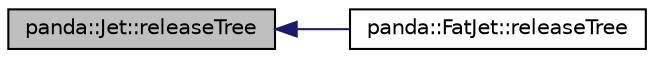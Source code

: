 digraph "panda::Jet::releaseTree"
{
 // INTERACTIVE_SVG=YES
  edge [fontname="Helvetica",fontsize="10",labelfontname="Helvetica",labelfontsize="10"];
  node [fontname="Helvetica",fontsize="10",shape=record];
  rankdir="LR";
  Node1 [label="panda::Jet::releaseTree",height=0.2,width=0.4,color="black", fillcolor="grey75", style="filled" fontcolor="black"];
  Node1 -> Node2 [dir="back",color="midnightblue",fontsize="10",style="solid"];
  Node2 [label="panda::FatJet::releaseTree",height=0.2,width=0.4,color="black", fillcolor="white", style="filled",URL="$classpanda_1_1FatJet.html#a9ade7c13e2e94e5796ed7f60b2366896",tooltip="Reset the branch pointer to unlink the branch from this object. "];
}
